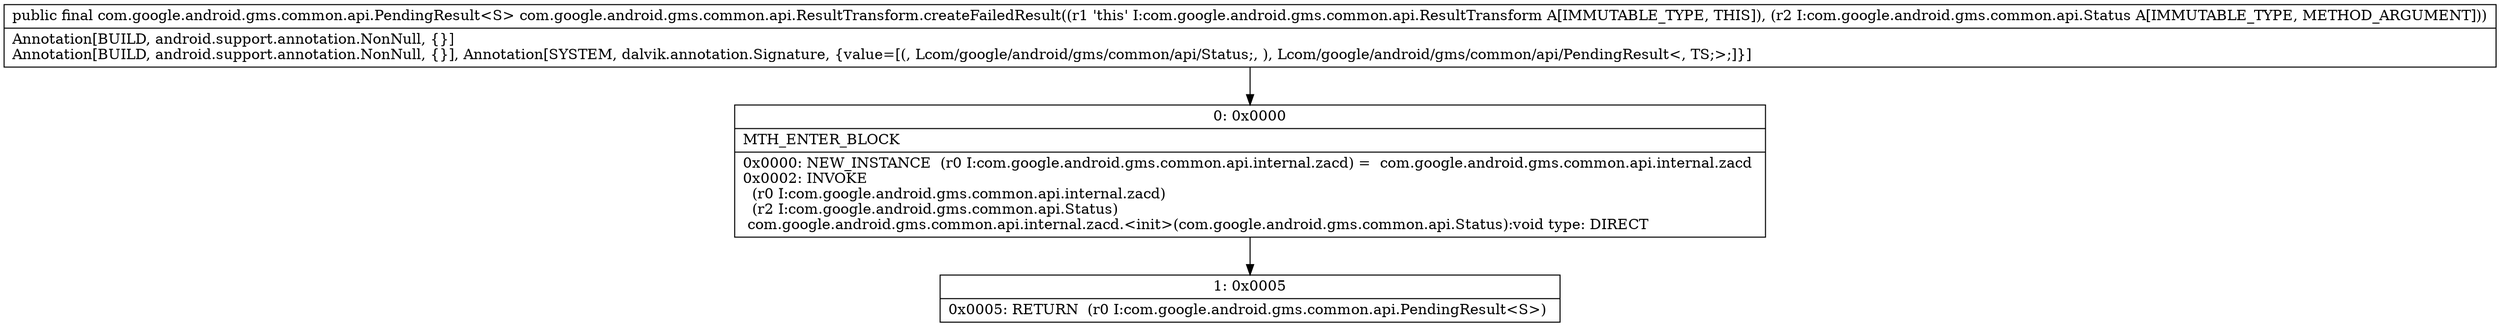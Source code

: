 digraph "CFG forcom.google.android.gms.common.api.ResultTransform.createFailedResult(Lcom\/google\/android\/gms\/common\/api\/Status;)Lcom\/google\/android\/gms\/common\/api\/PendingResult;" {
Node_0 [shape=record,label="{0\:\ 0x0000|MTH_ENTER_BLOCK\l|0x0000: NEW_INSTANCE  (r0 I:com.google.android.gms.common.api.internal.zacd) =  com.google.android.gms.common.api.internal.zacd \l0x0002: INVOKE  \l  (r0 I:com.google.android.gms.common.api.internal.zacd)\l  (r2 I:com.google.android.gms.common.api.Status)\l com.google.android.gms.common.api.internal.zacd.\<init\>(com.google.android.gms.common.api.Status):void type: DIRECT \l}"];
Node_1 [shape=record,label="{1\:\ 0x0005|0x0005: RETURN  (r0 I:com.google.android.gms.common.api.PendingResult\<S\>) \l}"];
MethodNode[shape=record,label="{public final com.google.android.gms.common.api.PendingResult\<S\> com.google.android.gms.common.api.ResultTransform.createFailedResult((r1 'this' I:com.google.android.gms.common.api.ResultTransform A[IMMUTABLE_TYPE, THIS]), (r2 I:com.google.android.gms.common.api.Status A[IMMUTABLE_TYPE, METHOD_ARGUMENT]))  | Annotation[BUILD, android.support.annotation.NonNull, \{\}]\lAnnotation[BUILD, android.support.annotation.NonNull, \{\}], Annotation[SYSTEM, dalvik.annotation.Signature, \{value=[(, Lcom\/google\/android\/gms\/common\/api\/Status;, ), Lcom\/google\/android\/gms\/common\/api\/PendingResult\<, TS;\>;]\}]\l}"];
MethodNode -> Node_0;
Node_0 -> Node_1;
}

